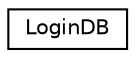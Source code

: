 digraph "Graphical Class Hierarchy"
{
  edge [fontname="Helvetica",fontsize="10",labelfontname="Helvetica",labelfontsize="10"];
  node [fontname="Helvetica",fontsize="10",shape=record];
  rankdir="LR";
  Node1 [label="LoginDB",height=0.2,width=0.4,color="black", fillcolor="white", style="filled",URL="$class_login_d_b.html",tooltip="Manejo de login y altas de usuarios en la base de datos de usuarios. "];
}
